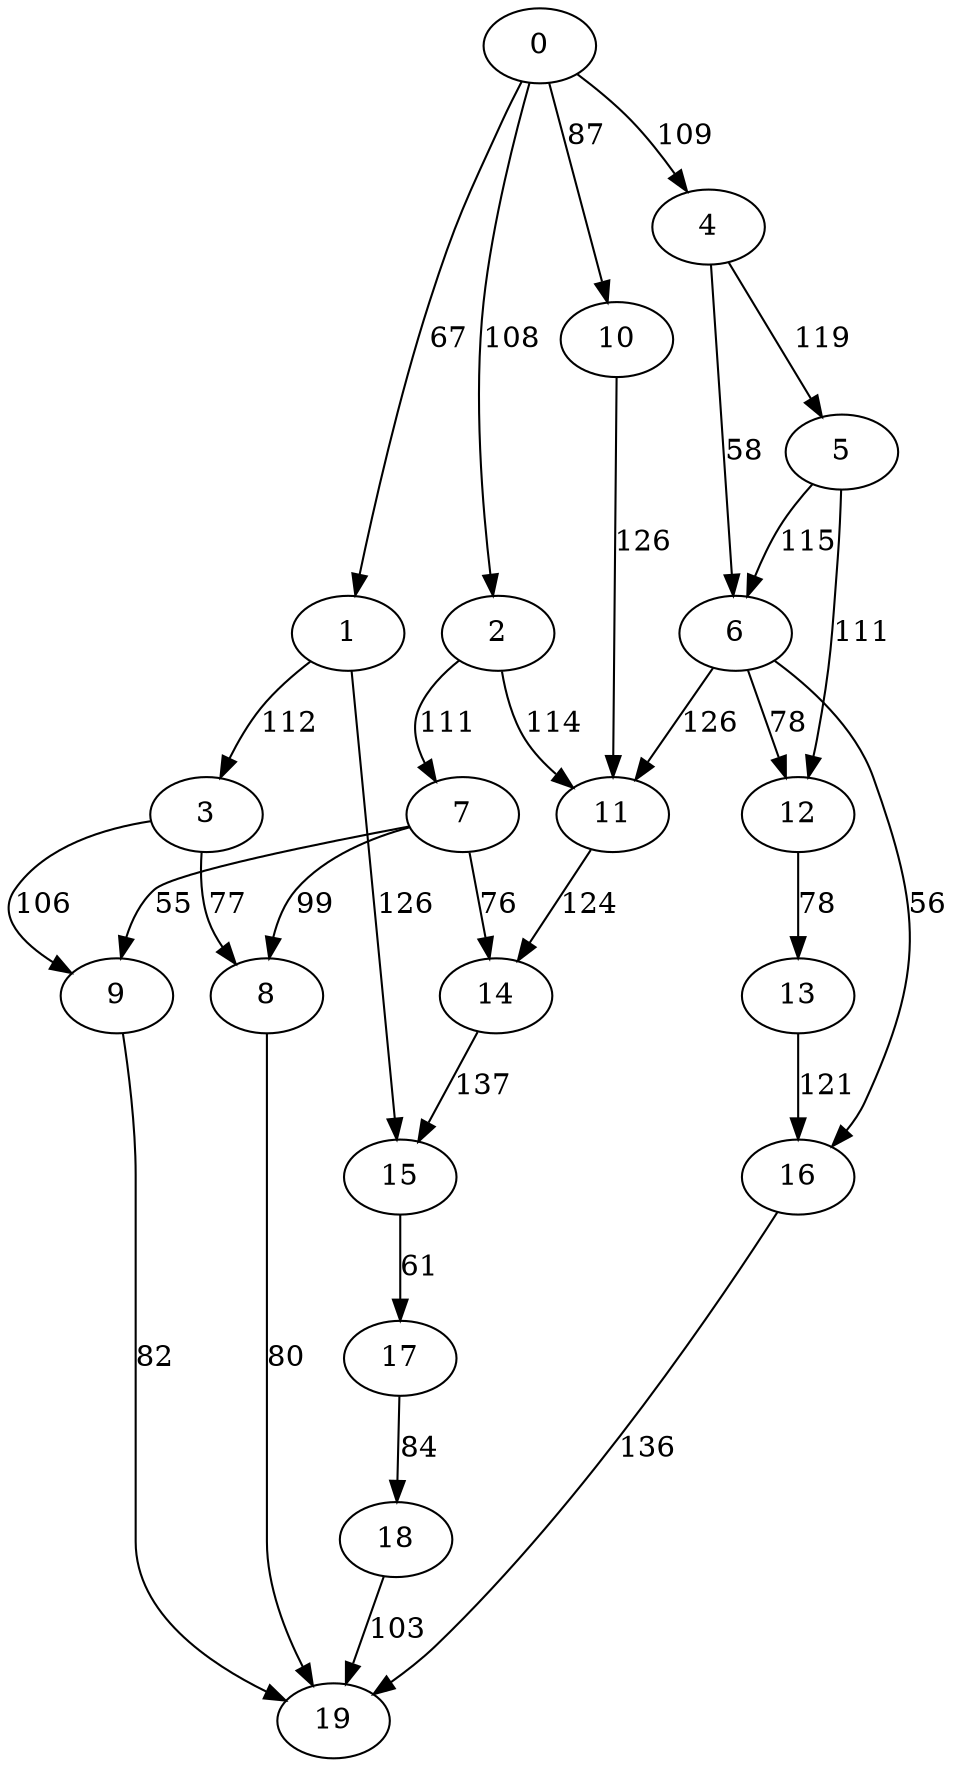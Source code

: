digraph t20p6r5_14 {
0 -> 1 [ label = 67 ];
0 -> 2 [ label = 108 ];
0 -> 4 [ label = 109 ];
0 -> 10 [ label = 87 ];
1 -> 3 [ label = 112 ];
1 -> 15 [ label = 126 ];
2 -> 7 [ label = 111 ];
2 -> 11 [ label = 114 ];
3 -> 8 [ label = 77 ];
3 -> 9 [ label = 106 ];
4 -> 5 [ label = 119 ];
4 -> 6 [ label = 58 ];
5 -> 6 [ label = 115 ];
5 -> 12 [ label = 111 ];
6 -> 11 [ label = 126 ];
6 -> 12 [ label = 78 ];
6 -> 16 [ label = 56 ];
7 -> 8 [ label = 99 ];
7 -> 9 [ label = 55 ];
7 -> 14 [ label = 76 ];
8 -> 19 [ label = 80 ];
9 -> 19 [ label = 82 ];
10 -> 11 [ label = 126 ];
11 -> 14 [ label = 124 ];
12 -> 13 [ label = 78 ];
13 -> 16 [ label = 121 ];
14 -> 15 [ label = 137 ];
15 -> 17 [ label = 61 ];
16 -> 19 [ label = 136 ];
17 -> 18 [ label = 84 ];
18 -> 19 [ label = 103 ];
 }

